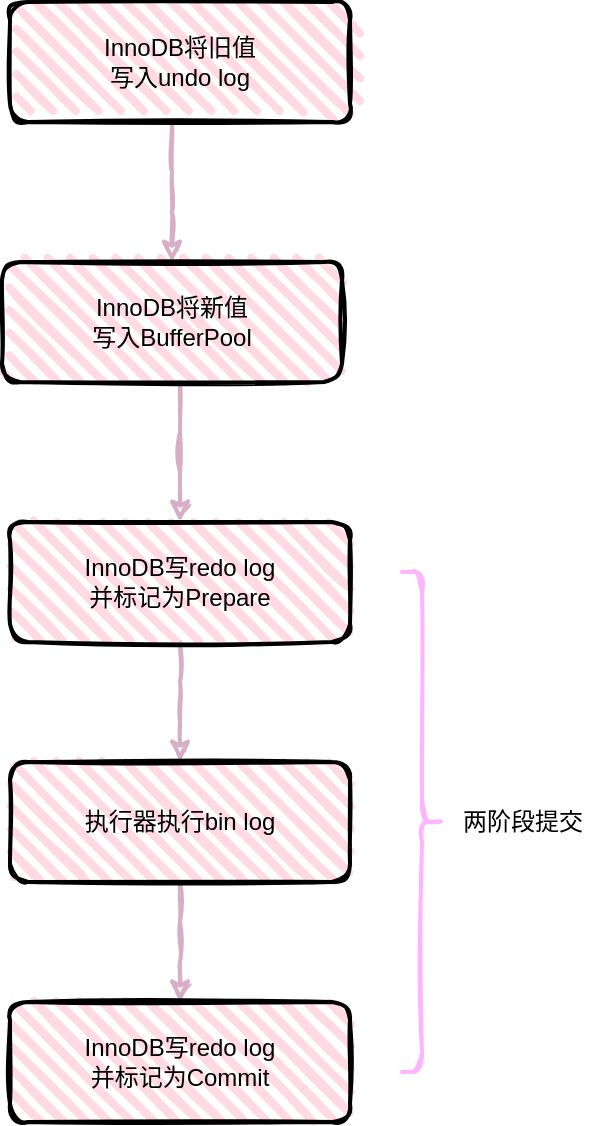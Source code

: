 <mxfile version="20.3.7" type="github">
  <diagram id="tfYNttf0wB6JPHkOrvM2" name="第 1 页">
    <mxGraphModel dx="1117" dy="723" grid="1" gridSize="10" guides="1" tooltips="1" connect="1" arrows="1" fold="1" page="1" pageScale="1" pageWidth="827" pageHeight="1169" background="none" math="0" shadow="0">
      <root>
        <mxCell id="0" />
        <mxCell id="1" parent="0" />
        <mxCell id="7ae39hmuQD0udzq62GQB-18" style="edgeStyle=elbowEdgeStyle;rounded=1;sketch=1;orthogonalLoop=1;jettySize=auto;html=1;entryX=0.5;entryY=0;entryDx=0;entryDy=0;strokeColor=#D6AFC7;strokeWidth=2;" edge="1" parent="1" source="7ae39hmuQD0udzq62GQB-1" target="7ae39hmuQD0udzq62GQB-3">
          <mxGeometry relative="1" as="geometry" />
        </mxCell>
        <mxCell id="7ae39hmuQD0udzq62GQB-1" value="InnoDB将旧值&lt;br&gt;写入undo log" style="rounded=1;whiteSpace=wrap;html=1;strokeWidth=2;fillWeight=4;hachureGap=8;hachureAngle=45;fillColor=#FFD9E4;sketch=1;" vertex="1" parent="1">
          <mxGeometry x="244" y="430" width="170" height="60" as="geometry" />
        </mxCell>
        <mxCell id="7ae39hmuQD0udzq62GQB-14" style="edgeStyle=elbowEdgeStyle;rounded=1;orthogonalLoop=1;jettySize=auto;html=1;entryX=0.5;entryY=0;entryDx=0;entryDy=0;strokeColor=#D6AFC7;strokeWidth=2;sketch=1;" edge="1" parent="1" source="7ae39hmuQD0udzq62GQB-3" target="7ae39hmuQD0udzq62GQB-4">
          <mxGeometry relative="1" as="geometry" />
        </mxCell>
        <mxCell id="7ae39hmuQD0udzq62GQB-3" value="InnoDB将新值&lt;br&gt;写入BufferPool" style="rounded=1;whiteSpace=wrap;html=1;strokeWidth=2;fillWeight=4;hachureGap=8;hachureAngle=45;fillColor=#FFD9E4;sketch=1;" vertex="1" parent="1">
          <mxGeometry x="240" y="560" width="170" height="60" as="geometry" />
        </mxCell>
        <mxCell id="7ae39hmuQD0udzq62GQB-15" style="edgeStyle=elbowEdgeStyle;rounded=1;orthogonalLoop=1;jettySize=auto;html=1;exitX=0.5;exitY=1;exitDx=0;exitDy=0;entryX=0.5;entryY=0;entryDx=0;entryDy=0;strokeColor=#D6AFC7;strokeWidth=2;sketch=1;" edge="1" parent="1" source="7ae39hmuQD0udzq62GQB-4" target="7ae39hmuQD0udzq62GQB-5">
          <mxGeometry relative="1" as="geometry" />
        </mxCell>
        <mxCell id="7ae39hmuQD0udzq62GQB-4" value="InnoDB写redo log&lt;br&gt;并标记为Prepare" style="rounded=1;whiteSpace=wrap;html=1;strokeWidth=2;fillWeight=4;hachureGap=8;hachureAngle=45;fillColor=#FFD9E4;sketch=1;" vertex="1" parent="1">
          <mxGeometry x="244" y="690" width="170" height="60" as="geometry" />
        </mxCell>
        <mxCell id="7ae39hmuQD0udzq62GQB-17" style="edgeStyle=elbowEdgeStyle;rounded=1;orthogonalLoop=1;jettySize=auto;html=1;exitX=0.5;exitY=1;exitDx=0;exitDy=0;strokeColor=#D6AFC7;strokeWidth=2;sketch=1;" edge="1" parent="1" source="7ae39hmuQD0udzq62GQB-5" target="7ae39hmuQD0udzq62GQB-7">
          <mxGeometry relative="1" as="geometry" />
        </mxCell>
        <mxCell id="7ae39hmuQD0udzq62GQB-5" value="执行器执行bin log" style="rounded=1;whiteSpace=wrap;html=1;strokeWidth=2;fillWeight=4;hachureGap=8;hachureAngle=45;fillColor=#FFD9E4;sketch=1;" vertex="1" parent="1">
          <mxGeometry x="244" y="810" width="170" height="60" as="geometry" />
        </mxCell>
        <mxCell id="7ae39hmuQD0udzq62GQB-7" value="InnoDB写redo log&lt;br&gt;并标记为Commit" style="rounded=1;whiteSpace=wrap;html=1;strokeWidth=2;fillWeight=4;hachureGap=8;hachureAngle=45;fillColor=#FFD9E4;sketch=1;" vertex="1" parent="1">
          <mxGeometry x="244" y="930" width="170" height="60" as="geometry" />
        </mxCell>
        <mxCell id="7ae39hmuQD0udzq62GQB-13" value="" style="shape=curlyBracket;whiteSpace=wrap;html=1;rounded=1;flipH=1;fillColor=#FFD9E4;size=0.5;strokeWidth=2;strokeColor=#FFB5FD;perimeterSpacing=8;shadow=0;sketch=1;treeMoving=0;noLabel=0;" vertex="1" parent="1">
          <mxGeometry x="440" y="715" width="20" height="250" as="geometry" />
        </mxCell>
        <mxCell id="7ae39hmuQD0udzq62GQB-19" value="两阶段提交" style="text;html=1;resizable=0;autosize=1;align=center;verticalAlign=middle;points=[];fillColor=none;strokeColor=none;rounded=0;shadow=0;sketch=1;strokeWidth=2;" vertex="1" parent="1">
          <mxGeometry x="460" y="825" width="80" height="30" as="geometry" />
        </mxCell>
      </root>
    </mxGraphModel>
  </diagram>
</mxfile>

